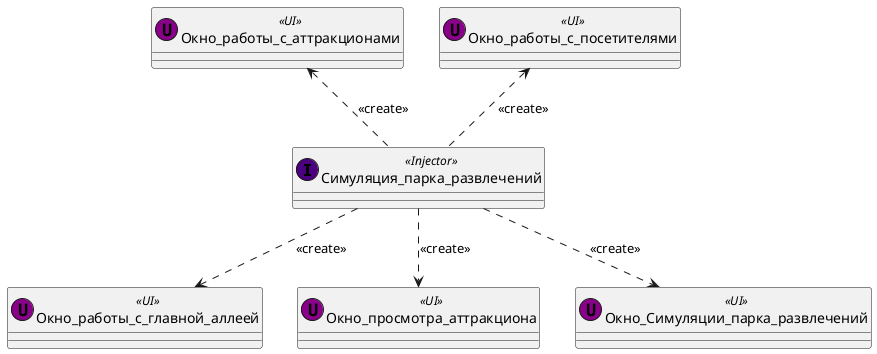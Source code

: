 @startuml
class Симуляция_парка_развлечений << (I,Indigo) Injector >> {
}

class Окно_работы_с_посетителями << (U,DarkMagenta) UI>> {
}

class Окно_работы_с_аттракционами << (U,DarkMagenta) UI>> {
}

class Окно_работы_с_главной_аллеей << (U,DarkMagenta) UI>> {
}

class Окно_просмотра_аттракциона << (U,DarkMagenta) UI>> {
}

class Окно_Симуляции_парка_развлечений << (U,DarkMagenta) UI>> {
}

Симуляция_парка_развлечений .up.> Окно_работы_с_посетителями: <<create>>
Симуляция_парка_развлечений .up.> Окно_работы_с_аттракционами: <<create>>
Симуляция_парка_развлечений ..> Окно_работы_с_главной_аллеей: <<create>>
Симуляция_парка_развлечений ..> Окно_просмотра_аттракциона: <<create>>
Симуляция_парка_развлечений ..> Окно_Симуляции_парка_развлечений: <<create>>

@enduml